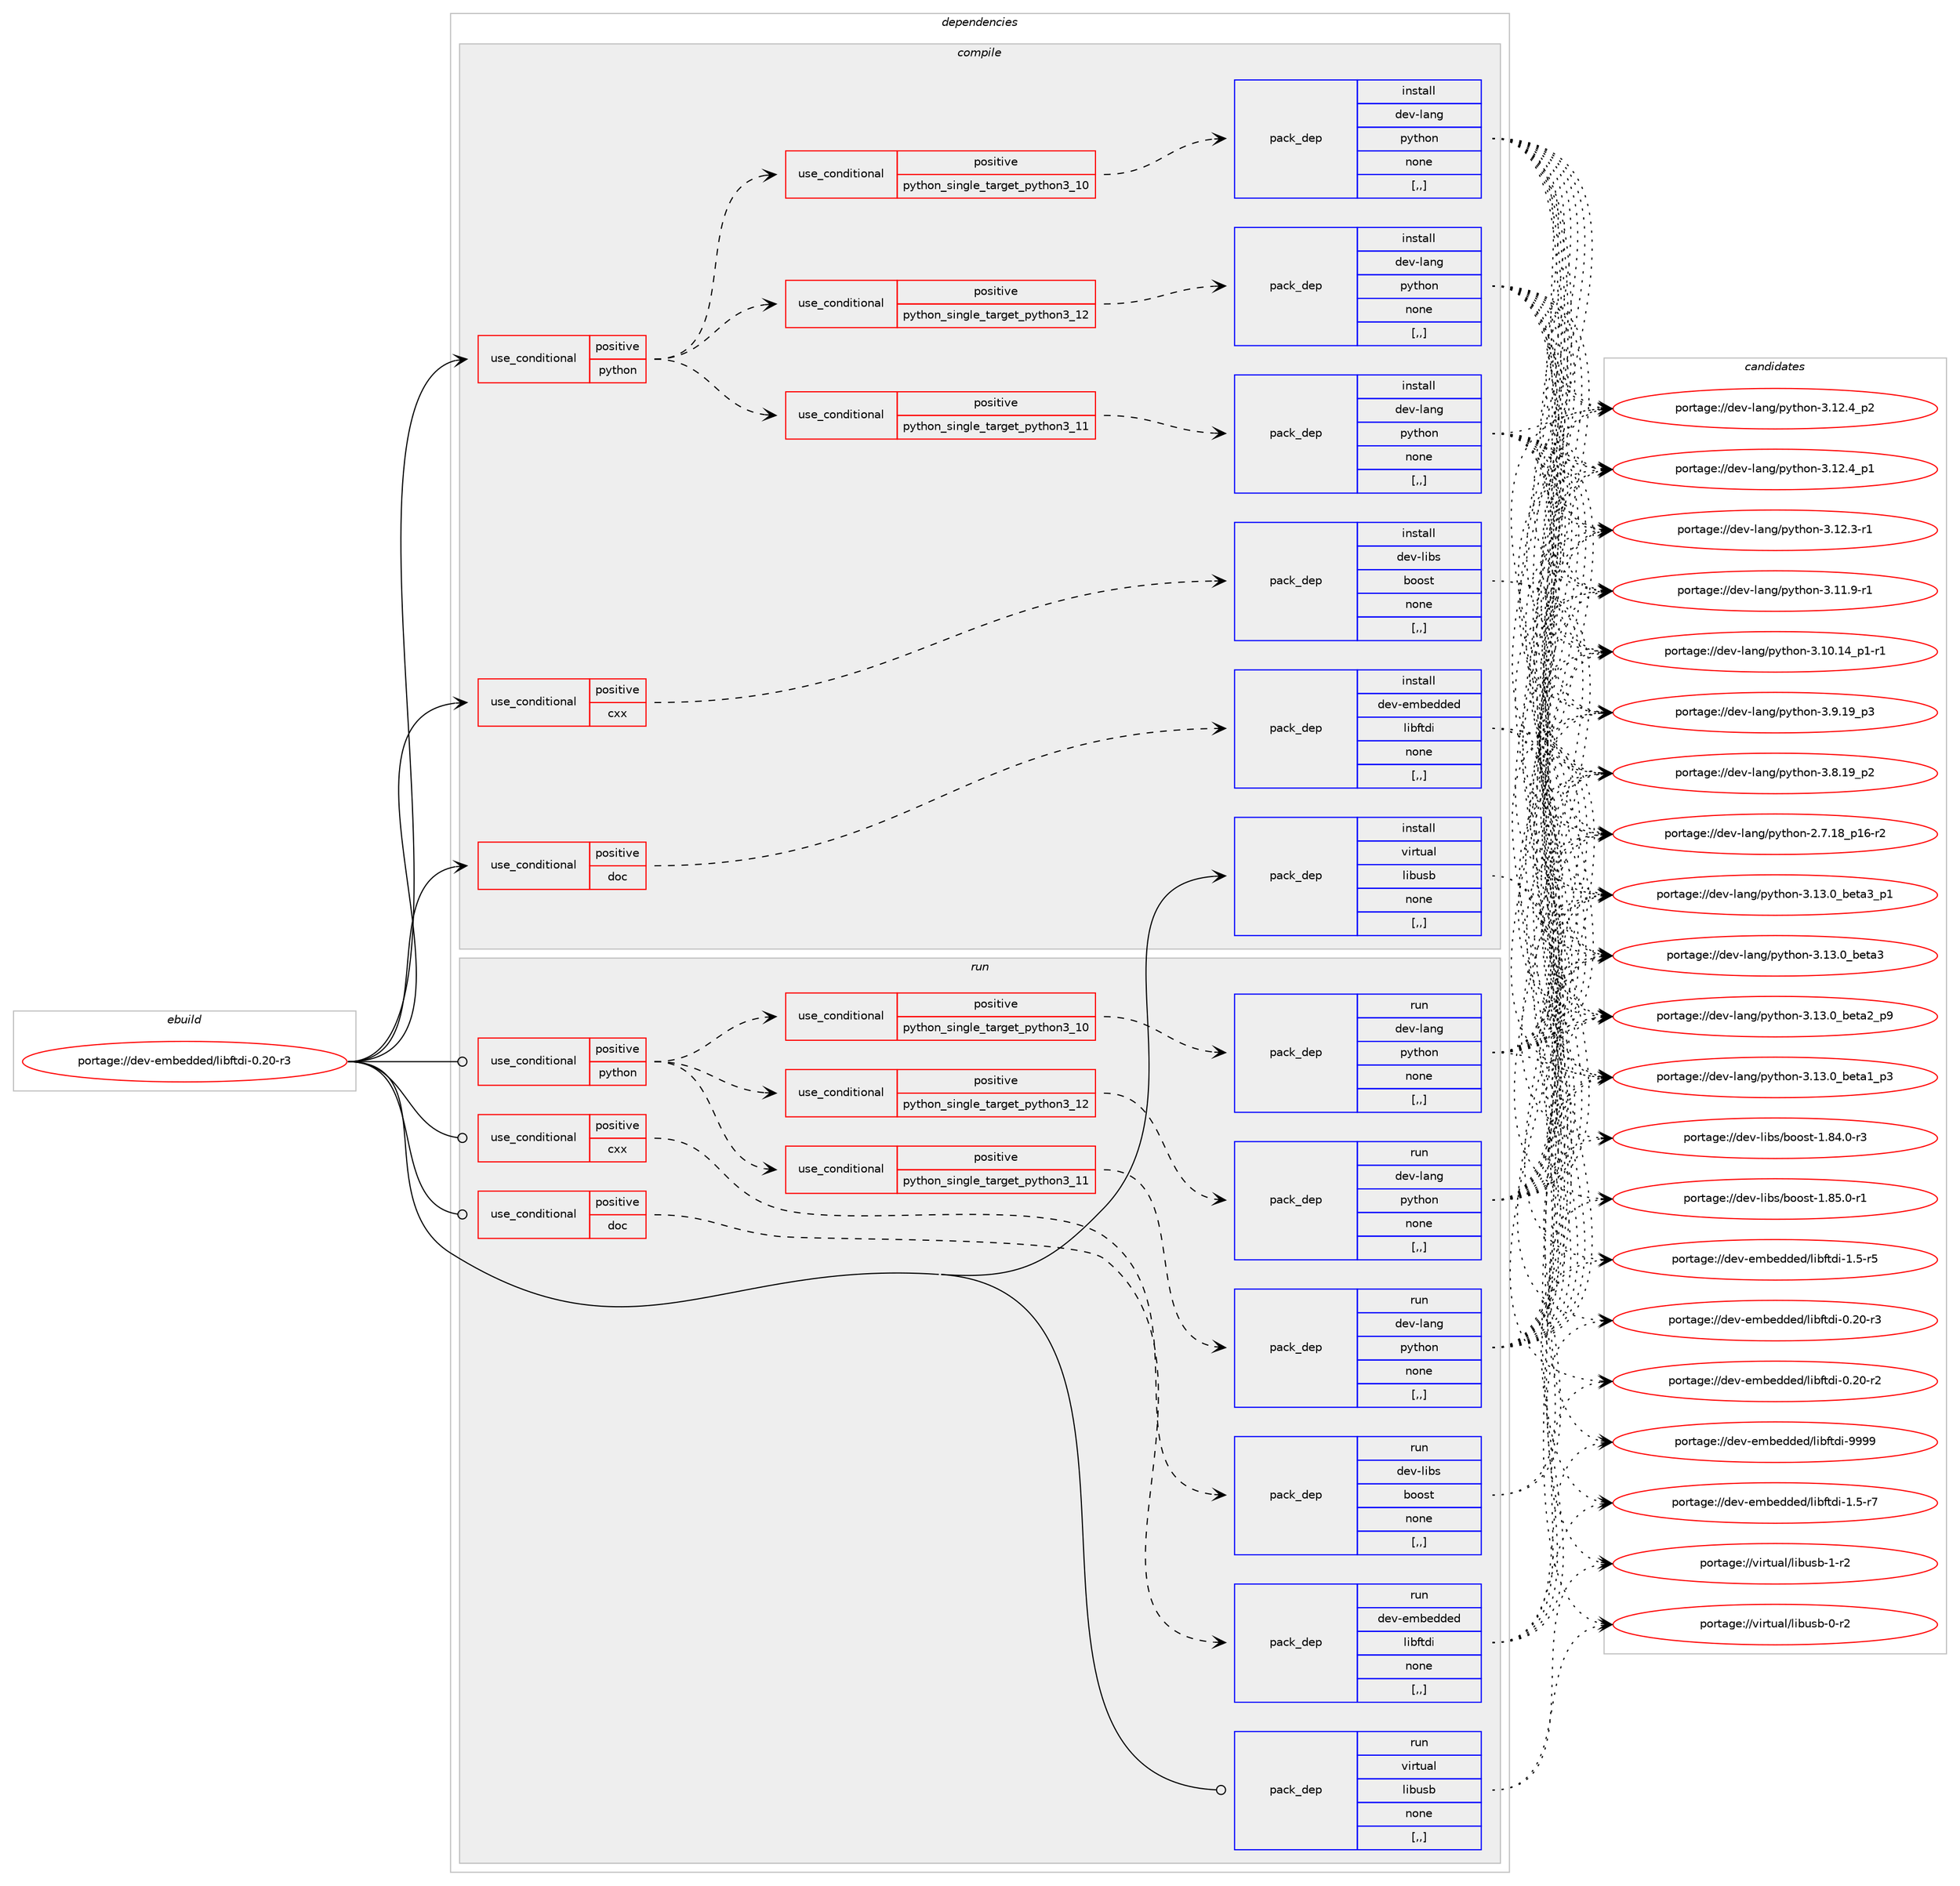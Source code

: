 digraph prolog {

# *************
# Graph options
# *************

newrank=true;
concentrate=true;
compound=true;
graph [rankdir=LR,fontname=Helvetica,fontsize=10,ranksep=1.5];#, ranksep=2.5, nodesep=0.2];
edge  [arrowhead=vee];
node  [fontname=Helvetica,fontsize=10];

# **********
# The ebuild
# **********

subgraph cluster_leftcol {
color=gray;
label=<<i>ebuild</i>>;
id [label="portage://dev-embedded/libftdi-0.20-r3", color=red, width=4, href="../dev-embedded/libftdi-0.20-r3.svg"];
}

# ****************
# The dependencies
# ****************

subgraph cluster_midcol {
color=gray;
label=<<i>dependencies</i>>;
subgraph cluster_compile {
fillcolor="#eeeeee";
style=filled;
label=<<i>compile</i>>;
subgraph cond19515 {
dependency73234 [label=<<TABLE BORDER="0" CELLBORDER="1" CELLSPACING="0" CELLPADDING="4"><TR><TD ROWSPAN="3" CELLPADDING="10">use_conditional</TD></TR><TR><TD>positive</TD></TR><TR><TD>cxx</TD></TR></TABLE>>, shape=none, color=red];
subgraph pack52764 {
dependency73235 [label=<<TABLE BORDER="0" CELLBORDER="1" CELLSPACING="0" CELLPADDING="4" WIDTH="220"><TR><TD ROWSPAN="6" CELLPADDING="30">pack_dep</TD></TR><TR><TD WIDTH="110">install</TD></TR><TR><TD>dev-libs</TD></TR><TR><TD>boost</TD></TR><TR><TD>none</TD></TR><TR><TD>[,,]</TD></TR></TABLE>>, shape=none, color=blue];
}
dependency73234:e -> dependency73235:w [weight=20,style="dashed",arrowhead="vee"];
}
id:e -> dependency73234:w [weight=20,style="solid",arrowhead="vee"];
subgraph cond19516 {
dependency73236 [label=<<TABLE BORDER="0" CELLBORDER="1" CELLSPACING="0" CELLPADDING="4"><TR><TD ROWSPAN="3" CELLPADDING="10">use_conditional</TD></TR><TR><TD>positive</TD></TR><TR><TD>doc</TD></TR></TABLE>>, shape=none, color=red];
subgraph pack52765 {
dependency73237 [label=<<TABLE BORDER="0" CELLBORDER="1" CELLSPACING="0" CELLPADDING="4" WIDTH="220"><TR><TD ROWSPAN="6" CELLPADDING="30">pack_dep</TD></TR><TR><TD WIDTH="110">install</TD></TR><TR><TD>dev-embedded</TD></TR><TR><TD>libftdi</TD></TR><TR><TD>none</TD></TR><TR><TD>[,,]</TD></TR></TABLE>>, shape=none, color=blue];
}
dependency73236:e -> dependency73237:w [weight=20,style="dashed",arrowhead="vee"];
}
id:e -> dependency73236:w [weight=20,style="solid",arrowhead="vee"];
subgraph cond19517 {
dependency73238 [label=<<TABLE BORDER="0" CELLBORDER="1" CELLSPACING="0" CELLPADDING="4"><TR><TD ROWSPAN="3" CELLPADDING="10">use_conditional</TD></TR><TR><TD>positive</TD></TR><TR><TD>python</TD></TR></TABLE>>, shape=none, color=red];
subgraph cond19518 {
dependency73239 [label=<<TABLE BORDER="0" CELLBORDER="1" CELLSPACING="0" CELLPADDING="4"><TR><TD ROWSPAN="3" CELLPADDING="10">use_conditional</TD></TR><TR><TD>positive</TD></TR><TR><TD>python_single_target_python3_10</TD></TR></TABLE>>, shape=none, color=red];
subgraph pack52766 {
dependency73240 [label=<<TABLE BORDER="0" CELLBORDER="1" CELLSPACING="0" CELLPADDING="4" WIDTH="220"><TR><TD ROWSPAN="6" CELLPADDING="30">pack_dep</TD></TR><TR><TD WIDTH="110">install</TD></TR><TR><TD>dev-lang</TD></TR><TR><TD>python</TD></TR><TR><TD>none</TD></TR><TR><TD>[,,]</TD></TR></TABLE>>, shape=none, color=blue];
}
dependency73239:e -> dependency73240:w [weight=20,style="dashed",arrowhead="vee"];
}
dependency73238:e -> dependency73239:w [weight=20,style="dashed",arrowhead="vee"];
subgraph cond19519 {
dependency73241 [label=<<TABLE BORDER="0" CELLBORDER="1" CELLSPACING="0" CELLPADDING="4"><TR><TD ROWSPAN="3" CELLPADDING="10">use_conditional</TD></TR><TR><TD>positive</TD></TR><TR><TD>python_single_target_python3_11</TD></TR></TABLE>>, shape=none, color=red];
subgraph pack52767 {
dependency73242 [label=<<TABLE BORDER="0" CELLBORDER="1" CELLSPACING="0" CELLPADDING="4" WIDTH="220"><TR><TD ROWSPAN="6" CELLPADDING="30">pack_dep</TD></TR><TR><TD WIDTH="110">install</TD></TR><TR><TD>dev-lang</TD></TR><TR><TD>python</TD></TR><TR><TD>none</TD></TR><TR><TD>[,,]</TD></TR></TABLE>>, shape=none, color=blue];
}
dependency73241:e -> dependency73242:w [weight=20,style="dashed",arrowhead="vee"];
}
dependency73238:e -> dependency73241:w [weight=20,style="dashed",arrowhead="vee"];
subgraph cond19520 {
dependency73243 [label=<<TABLE BORDER="0" CELLBORDER="1" CELLSPACING="0" CELLPADDING="4"><TR><TD ROWSPAN="3" CELLPADDING="10">use_conditional</TD></TR><TR><TD>positive</TD></TR><TR><TD>python_single_target_python3_12</TD></TR></TABLE>>, shape=none, color=red];
subgraph pack52768 {
dependency73244 [label=<<TABLE BORDER="0" CELLBORDER="1" CELLSPACING="0" CELLPADDING="4" WIDTH="220"><TR><TD ROWSPAN="6" CELLPADDING="30">pack_dep</TD></TR><TR><TD WIDTH="110">install</TD></TR><TR><TD>dev-lang</TD></TR><TR><TD>python</TD></TR><TR><TD>none</TD></TR><TR><TD>[,,]</TD></TR></TABLE>>, shape=none, color=blue];
}
dependency73243:e -> dependency73244:w [weight=20,style="dashed",arrowhead="vee"];
}
dependency73238:e -> dependency73243:w [weight=20,style="dashed",arrowhead="vee"];
}
id:e -> dependency73238:w [weight=20,style="solid",arrowhead="vee"];
subgraph pack52769 {
dependency73245 [label=<<TABLE BORDER="0" CELLBORDER="1" CELLSPACING="0" CELLPADDING="4" WIDTH="220"><TR><TD ROWSPAN="6" CELLPADDING="30">pack_dep</TD></TR><TR><TD WIDTH="110">install</TD></TR><TR><TD>virtual</TD></TR><TR><TD>libusb</TD></TR><TR><TD>none</TD></TR><TR><TD>[,,]</TD></TR></TABLE>>, shape=none, color=blue];
}
id:e -> dependency73245:w [weight=20,style="solid",arrowhead="vee"];
}
subgraph cluster_compileandrun {
fillcolor="#eeeeee";
style=filled;
label=<<i>compile and run</i>>;
}
subgraph cluster_run {
fillcolor="#eeeeee";
style=filled;
label=<<i>run</i>>;
subgraph cond19521 {
dependency73246 [label=<<TABLE BORDER="0" CELLBORDER="1" CELLSPACING="0" CELLPADDING="4"><TR><TD ROWSPAN="3" CELLPADDING="10">use_conditional</TD></TR><TR><TD>positive</TD></TR><TR><TD>cxx</TD></TR></TABLE>>, shape=none, color=red];
subgraph pack52770 {
dependency73247 [label=<<TABLE BORDER="0" CELLBORDER="1" CELLSPACING="0" CELLPADDING="4" WIDTH="220"><TR><TD ROWSPAN="6" CELLPADDING="30">pack_dep</TD></TR><TR><TD WIDTH="110">run</TD></TR><TR><TD>dev-libs</TD></TR><TR><TD>boost</TD></TR><TR><TD>none</TD></TR><TR><TD>[,,]</TD></TR></TABLE>>, shape=none, color=blue];
}
dependency73246:e -> dependency73247:w [weight=20,style="dashed",arrowhead="vee"];
}
id:e -> dependency73246:w [weight=20,style="solid",arrowhead="odot"];
subgraph cond19522 {
dependency73248 [label=<<TABLE BORDER="0" CELLBORDER="1" CELLSPACING="0" CELLPADDING="4"><TR><TD ROWSPAN="3" CELLPADDING="10">use_conditional</TD></TR><TR><TD>positive</TD></TR><TR><TD>doc</TD></TR></TABLE>>, shape=none, color=red];
subgraph pack52771 {
dependency73249 [label=<<TABLE BORDER="0" CELLBORDER="1" CELLSPACING="0" CELLPADDING="4" WIDTH="220"><TR><TD ROWSPAN="6" CELLPADDING="30">pack_dep</TD></TR><TR><TD WIDTH="110">run</TD></TR><TR><TD>dev-embedded</TD></TR><TR><TD>libftdi</TD></TR><TR><TD>none</TD></TR><TR><TD>[,,]</TD></TR></TABLE>>, shape=none, color=blue];
}
dependency73248:e -> dependency73249:w [weight=20,style="dashed",arrowhead="vee"];
}
id:e -> dependency73248:w [weight=20,style="solid",arrowhead="odot"];
subgraph cond19523 {
dependency73250 [label=<<TABLE BORDER="0" CELLBORDER="1" CELLSPACING="0" CELLPADDING="4"><TR><TD ROWSPAN="3" CELLPADDING="10">use_conditional</TD></TR><TR><TD>positive</TD></TR><TR><TD>python</TD></TR></TABLE>>, shape=none, color=red];
subgraph cond19524 {
dependency73251 [label=<<TABLE BORDER="0" CELLBORDER="1" CELLSPACING="0" CELLPADDING="4"><TR><TD ROWSPAN="3" CELLPADDING="10">use_conditional</TD></TR><TR><TD>positive</TD></TR><TR><TD>python_single_target_python3_10</TD></TR></TABLE>>, shape=none, color=red];
subgraph pack52772 {
dependency73252 [label=<<TABLE BORDER="0" CELLBORDER="1" CELLSPACING="0" CELLPADDING="4" WIDTH="220"><TR><TD ROWSPAN="6" CELLPADDING="30">pack_dep</TD></TR><TR><TD WIDTH="110">run</TD></TR><TR><TD>dev-lang</TD></TR><TR><TD>python</TD></TR><TR><TD>none</TD></TR><TR><TD>[,,]</TD></TR></TABLE>>, shape=none, color=blue];
}
dependency73251:e -> dependency73252:w [weight=20,style="dashed",arrowhead="vee"];
}
dependency73250:e -> dependency73251:w [weight=20,style="dashed",arrowhead="vee"];
subgraph cond19525 {
dependency73253 [label=<<TABLE BORDER="0" CELLBORDER="1" CELLSPACING="0" CELLPADDING="4"><TR><TD ROWSPAN="3" CELLPADDING="10">use_conditional</TD></TR><TR><TD>positive</TD></TR><TR><TD>python_single_target_python3_11</TD></TR></TABLE>>, shape=none, color=red];
subgraph pack52773 {
dependency73254 [label=<<TABLE BORDER="0" CELLBORDER="1" CELLSPACING="0" CELLPADDING="4" WIDTH="220"><TR><TD ROWSPAN="6" CELLPADDING="30">pack_dep</TD></TR><TR><TD WIDTH="110">run</TD></TR><TR><TD>dev-lang</TD></TR><TR><TD>python</TD></TR><TR><TD>none</TD></TR><TR><TD>[,,]</TD></TR></TABLE>>, shape=none, color=blue];
}
dependency73253:e -> dependency73254:w [weight=20,style="dashed",arrowhead="vee"];
}
dependency73250:e -> dependency73253:w [weight=20,style="dashed",arrowhead="vee"];
subgraph cond19526 {
dependency73255 [label=<<TABLE BORDER="0" CELLBORDER="1" CELLSPACING="0" CELLPADDING="4"><TR><TD ROWSPAN="3" CELLPADDING="10">use_conditional</TD></TR><TR><TD>positive</TD></TR><TR><TD>python_single_target_python3_12</TD></TR></TABLE>>, shape=none, color=red];
subgraph pack52774 {
dependency73256 [label=<<TABLE BORDER="0" CELLBORDER="1" CELLSPACING="0" CELLPADDING="4" WIDTH="220"><TR><TD ROWSPAN="6" CELLPADDING="30">pack_dep</TD></TR><TR><TD WIDTH="110">run</TD></TR><TR><TD>dev-lang</TD></TR><TR><TD>python</TD></TR><TR><TD>none</TD></TR><TR><TD>[,,]</TD></TR></TABLE>>, shape=none, color=blue];
}
dependency73255:e -> dependency73256:w [weight=20,style="dashed",arrowhead="vee"];
}
dependency73250:e -> dependency73255:w [weight=20,style="dashed",arrowhead="vee"];
}
id:e -> dependency73250:w [weight=20,style="solid",arrowhead="odot"];
subgraph pack52775 {
dependency73257 [label=<<TABLE BORDER="0" CELLBORDER="1" CELLSPACING="0" CELLPADDING="4" WIDTH="220"><TR><TD ROWSPAN="6" CELLPADDING="30">pack_dep</TD></TR><TR><TD WIDTH="110">run</TD></TR><TR><TD>virtual</TD></TR><TR><TD>libusb</TD></TR><TR><TD>none</TD></TR><TR><TD>[,,]</TD></TR></TABLE>>, shape=none, color=blue];
}
id:e -> dependency73257:w [weight=20,style="solid",arrowhead="odot"];
}
}

# **************
# The candidates
# **************

subgraph cluster_choices {
rank=same;
color=gray;
label=<<i>candidates</i>>;

subgraph choice52764 {
color=black;
nodesep=1;
choice10010111845108105981154798111111115116454946565346484511449 [label="portage://dev-libs/boost-1.85.0-r1", color=red, width=4,href="../dev-libs/boost-1.85.0-r1.svg"];
choice10010111845108105981154798111111115116454946565246484511451 [label="portage://dev-libs/boost-1.84.0-r3", color=red, width=4,href="../dev-libs/boost-1.84.0-r3.svg"];
dependency73235:e -> choice10010111845108105981154798111111115116454946565346484511449:w [style=dotted,weight="100"];
dependency73235:e -> choice10010111845108105981154798111111115116454946565246484511451:w [style=dotted,weight="100"];
}
subgraph choice52765 {
color=black;
nodesep=1;
choice100101118451011099810110010010110047108105981021161001054557575757 [label="portage://dev-embedded/libftdi-9999", color=red, width=4,href="../dev-embedded/libftdi-9999.svg"];
choice10010111845101109981011001001011004710810598102116100105454946534511455 [label="portage://dev-embedded/libftdi-1.5-r7", color=red, width=4,href="../dev-embedded/libftdi-1.5-r7.svg"];
choice10010111845101109981011001001011004710810598102116100105454946534511453 [label="portage://dev-embedded/libftdi-1.5-r5", color=red, width=4,href="../dev-embedded/libftdi-1.5-r5.svg"];
choice1001011184510110998101100100101100471081059810211610010545484650484511451 [label="portage://dev-embedded/libftdi-0.20-r3", color=red, width=4,href="../dev-embedded/libftdi-0.20-r3.svg"];
choice1001011184510110998101100100101100471081059810211610010545484650484511450 [label="portage://dev-embedded/libftdi-0.20-r2", color=red, width=4,href="../dev-embedded/libftdi-0.20-r2.svg"];
dependency73237:e -> choice100101118451011099810110010010110047108105981021161001054557575757:w [style=dotted,weight="100"];
dependency73237:e -> choice10010111845101109981011001001011004710810598102116100105454946534511455:w [style=dotted,weight="100"];
dependency73237:e -> choice10010111845101109981011001001011004710810598102116100105454946534511453:w [style=dotted,weight="100"];
dependency73237:e -> choice1001011184510110998101100100101100471081059810211610010545484650484511451:w [style=dotted,weight="100"];
dependency73237:e -> choice1001011184510110998101100100101100471081059810211610010545484650484511450:w [style=dotted,weight="100"];
}
subgraph choice52766 {
color=black;
nodesep=1;
choice10010111845108971101034711212111610411111045514649514648959810111697519511249 [label="portage://dev-lang/python-3.13.0_beta3_p1", color=red, width=4,href="../dev-lang/python-3.13.0_beta3_p1.svg"];
choice1001011184510897110103471121211161041111104551464951464895981011169751 [label="portage://dev-lang/python-3.13.0_beta3", color=red, width=4,href="../dev-lang/python-3.13.0_beta3.svg"];
choice10010111845108971101034711212111610411111045514649514648959810111697509511257 [label="portage://dev-lang/python-3.13.0_beta2_p9", color=red, width=4,href="../dev-lang/python-3.13.0_beta2_p9.svg"];
choice10010111845108971101034711212111610411111045514649514648959810111697499511251 [label="portage://dev-lang/python-3.13.0_beta1_p3", color=red, width=4,href="../dev-lang/python-3.13.0_beta1_p3.svg"];
choice100101118451089711010347112121116104111110455146495046529511250 [label="portage://dev-lang/python-3.12.4_p2", color=red, width=4,href="../dev-lang/python-3.12.4_p2.svg"];
choice100101118451089711010347112121116104111110455146495046529511249 [label="portage://dev-lang/python-3.12.4_p1", color=red, width=4,href="../dev-lang/python-3.12.4_p1.svg"];
choice100101118451089711010347112121116104111110455146495046514511449 [label="portage://dev-lang/python-3.12.3-r1", color=red, width=4,href="../dev-lang/python-3.12.3-r1.svg"];
choice100101118451089711010347112121116104111110455146494946574511449 [label="portage://dev-lang/python-3.11.9-r1", color=red, width=4,href="../dev-lang/python-3.11.9-r1.svg"];
choice100101118451089711010347112121116104111110455146494846495295112494511449 [label="portage://dev-lang/python-3.10.14_p1-r1", color=red, width=4,href="../dev-lang/python-3.10.14_p1-r1.svg"];
choice100101118451089711010347112121116104111110455146574649579511251 [label="portage://dev-lang/python-3.9.19_p3", color=red, width=4,href="../dev-lang/python-3.9.19_p3.svg"];
choice100101118451089711010347112121116104111110455146564649579511250 [label="portage://dev-lang/python-3.8.19_p2", color=red, width=4,href="../dev-lang/python-3.8.19_p2.svg"];
choice100101118451089711010347112121116104111110455046554649569511249544511450 [label="portage://dev-lang/python-2.7.18_p16-r2", color=red, width=4,href="../dev-lang/python-2.7.18_p16-r2.svg"];
dependency73240:e -> choice10010111845108971101034711212111610411111045514649514648959810111697519511249:w [style=dotted,weight="100"];
dependency73240:e -> choice1001011184510897110103471121211161041111104551464951464895981011169751:w [style=dotted,weight="100"];
dependency73240:e -> choice10010111845108971101034711212111610411111045514649514648959810111697509511257:w [style=dotted,weight="100"];
dependency73240:e -> choice10010111845108971101034711212111610411111045514649514648959810111697499511251:w [style=dotted,weight="100"];
dependency73240:e -> choice100101118451089711010347112121116104111110455146495046529511250:w [style=dotted,weight="100"];
dependency73240:e -> choice100101118451089711010347112121116104111110455146495046529511249:w [style=dotted,weight="100"];
dependency73240:e -> choice100101118451089711010347112121116104111110455146495046514511449:w [style=dotted,weight="100"];
dependency73240:e -> choice100101118451089711010347112121116104111110455146494946574511449:w [style=dotted,weight="100"];
dependency73240:e -> choice100101118451089711010347112121116104111110455146494846495295112494511449:w [style=dotted,weight="100"];
dependency73240:e -> choice100101118451089711010347112121116104111110455146574649579511251:w [style=dotted,weight="100"];
dependency73240:e -> choice100101118451089711010347112121116104111110455146564649579511250:w [style=dotted,weight="100"];
dependency73240:e -> choice100101118451089711010347112121116104111110455046554649569511249544511450:w [style=dotted,weight="100"];
}
subgraph choice52767 {
color=black;
nodesep=1;
choice10010111845108971101034711212111610411111045514649514648959810111697519511249 [label="portage://dev-lang/python-3.13.0_beta3_p1", color=red, width=4,href="../dev-lang/python-3.13.0_beta3_p1.svg"];
choice1001011184510897110103471121211161041111104551464951464895981011169751 [label="portage://dev-lang/python-3.13.0_beta3", color=red, width=4,href="../dev-lang/python-3.13.0_beta3.svg"];
choice10010111845108971101034711212111610411111045514649514648959810111697509511257 [label="portage://dev-lang/python-3.13.0_beta2_p9", color=red, width=4,href="../dev-lang/python-3.13.0_beta2_p9.svg"];
choice10010111845108971101034711212111610411111045514649514648959810111697499511251 [label="portage://dev-lang/python-3.13.0_beta1_p3", color=red, width=4,href="../dev-lang/python-3.13.0_beta1_p3.svg"];
choice100101118451089711010347112121116104111110455146495046529511250 [label="portage://dev-lang/python-3.12.4_p2", color=red, width=4,href="../dev-lang/python-3.12.4_p2.svg"];
choice100101118451089711010347112121116104111110455146495046529511249 [label="portage://dev-lang/python-3.12.4_p1", color=red, width=4,href="../dev-lang/python-3.12.4_p1.svg"];
choice100101118451089711010347112121116104111110455146495046514511449 [label="portage://dev-lang/python-3.12.3-r1", color=red, width=4,href="../dev-lang/python-3.12.3-r1.svg"];
choice100101118451089711010347112121116104111110455146494946574511449 [label="portage://dev-lang/python-3.11.9-r1", color=red, width=4,href="../dev-lang/python-3.11.9-r1.svg"];
choice100101118451089711010347112121116104111110455146494846495295112494511449 [label="portage://dev-lang/python-3.10.14_p1-r1", color=red, width=4,href="../dev-lang/python-3.10.14_p1-r1.svg"];
choice100101118451089711010347112121116104111110455146574649579511251 [label="portage://dev-lang/python-3.9.19_p3", color=red, width=4,href="../dev-lang/python-3.9.19_p3.svg"];
choice100101118451089711010347112121116104111110455146564649579511250 [label="portage://dev-lang/python-3.8.19_p2", color=red, width=4,href="../dev-lang/python-3.8.19_p2.svg"];
choice100101118451089711010347112121116104111110455046554649569511249544511450 [label="portage://dev-lang/python-2.7.18_p16-r2", color=red, width=4,href="../dev-lang/python-2.7.18_p16-r2.svg"];
dependency73242:e -> choice10010111845108971101034711212111610411111045514649514648959810111697519511249:w [style=dotted,weight="100"];
dependency73242:e -> choice1001011184510897110103471121211161041111104551464951464895981011169751:w [style=dotted,weight="100"];
dependency73242:e -> choice10010111845108971101034711212111610411111045514649514648959810111697509511257:w [style=dotted,weight="100"];
dependency73242:e -> choice10010111845108971101034711212111610411111045514649514648959810111697499511251:w [style=dotted,weight="100"];
dependency73242:e -> choice100101118451089711010347112121116104111110455146495046529511250:w [style=dotted,weight="100"];
dependency73242:e -> choice100101118451089711010347112121116104111110455146495046529511249:w [style=dotted,weight="100"];
dependency73242:e -> choice100101118451089711010347112121116104111110455146495046514511449:w [style=dotted,weight="100"];
dependency73242:e -> choice100101118451089711010347112121116104111110455146494946574511449:w [style=dotted,weight="100"];
dependency73242:e -> choice100101118451089711010347112121116104111110455146494846495295112494511449:w [style=dotted,weight="100"];
dependency73242:e -> choice100101118451089711010347112121116104111110455146574649579511251:w [style=dotted,weight="100"];
dependency73242:e -> choice100101118451089711010347112121116104111110455146564649579511250:w [style=dotted,weight="100"];
dependency73242:e -> choice100101118451089711010347112121116104111110455046554649569511249544511450:w [style=dotted,weight="100"];
}
subgraph choice52768 {
color=black;
nodesep=1;
choice10010111845108971101034711212111610411111045514649514648959810111697519511249 [label="portage://dev-lang/python-3.13.0_beta3_p1", color=red, width=4,href="../dev-lang/python-3.13.0_beta3_p1.svg"];
choice1001011184510897110103471121211161041111104551464951464895981011169751 [label="portage://dev-lang/python-3.13.0_beta3", color=red, width=4,href="../dev-lang/python-3.13.0_beta3.svg"];
choice10010111845108971101034711212111610411111045514649514648959810111697509511257 [label="portage://dev-lang/python-3.13.0_beta2_p9", color=red, width=4,href="../dev-lang/python-3.13.0_beta2_p9.svg"];
choice10010111845108971101034711212111610411111045514649514648959810111697499511251 [label="portage://dev-lang/python-3.13.0_beta1_p3", color=red, width=4,href="../dev-lang/python-3.13.0_beta1_p3.svg"];
choice100101118451089711010347112121116104111110455146495046529511250 [label="portage://dev-lang/python-3.12.4_p2", color=red, width=4,href="../dev-lang/python-3.12.4_p2.svg"];
choice100101118451089711010347112121116104111110455146495046529511249 [label="portage://dev-lang/python-3.12.4_p1", color=red, width=4,href="../dev-lang/python-3.12.4_p1.svg"];
choice100101118451089711010347112121116104111110455146495046514511449 [label="portage://dev-lang/python-3.12.3-r1", color=red, width=4,href="../dev-lang/python-3.12.3-r1.svg"];
choice100101118451089711010347112121116104111110455146494946574511449 [label="portage://dev-lang/python-3.11.9-r1", color=red, width=4,href="../dev-lang/python-3.11.9-r1.svg"];
choice100101118451089711010347112121116104111110455146494846495295112494511449 [label="portage://dev-lang/python-3.10.14_p1-r1", color=red, width=4,href="../dev-lang/python-3.10.14_p1-r1.svg"];
choice100101118451089711010347112121116104111110455146574649579511251 [label="portage://dev-lang/python-3.9.19_p3", color=red, width=4,href="../dev-lang/python-3.9.19_p3.svg"];
choice100101118451089711010347112121116104111110455146564649579511250 [label="portage://dev-lang/python-3.8.19_p2", color=red, width=4,href="../dev-lang/python-3.8.19_p2.svg"];
choice100101118451089711010347112121116104111110455046554649569511249544511450 [label="portage://dev-lang/python-2.7.18_p16-r2", color=red, width=4,href="../dev-lang/python-2.7.18_p16-r2.svg"];
dependency73244:e -> choice10010111845108971101034711212111610411111045514649514648959810111697519511249:w [style=dotted,weight="100"];
dependency73244:e -> choice1001011184510897110103471121211161041111104551464951464895981011169751:w [style=dotted,weight="100"];
dependency73244:e -> choice10010111845108971101034711212111610411111045514649514648959810111697509511257:w [style=dotted,weight="100"];
dependency73244:e -> choice10010111845108971101034711212111610411111045514649514648959810111697499511251:w [style=dotted,weight="100"];
dependency73244:e -> choice100101118451089711010347112121116104111110455146495046529511250:w [style=dotted,weight="100"];
dependency73244:e -> choice100101118451089711010347112121116104111110455146495046529511249:w [style=dotted,weight="100"];
dependency73244:e -> choice100101118451089711010347112121116104111110455146495046514511449:w [style=dotted,weight="100"];
dependency73244:e -> choice100101118451089711010347112121116104111110455146494946574511449:w [style=dotted,weight="100"];
dependency73244:e -> choice100101118451089711010347112121116104111110455146494846495295112494511449:w [style=dotted,weight="100"];
dependency73244:e -> choice100101118451089711010347112121116104111110455146574649579511251:w [style=dotted,weight="100"];
dependency73244:e -> choice100101118451089711010347112121116104111110455146564649579511250:w [style=dotted,weight="100"];
dependency73244:e -> choice100101118451089711010347112121116104111110455046554649569511249544511450:w [style=dotted,weight="100"];
}
subgraph choice52769 {
color=black;
nodesep=1;
choice1181051141161179710847108105981171159845494511450 [label="portage://virtual/libusb-1-r2", color=red, width=4,href="../virtual/libusb-1-r2.svg"];
choice1181051141161179710847108105981171159845484511450 [label="portage://virtual/libusb-0-r2", color=red, width=4,href="../virtual/libusb-0-r2.svg"];
dependency73245:e -> choice1181051141161179710847108105981171159845494511450:w [style=dotted,weight="100"];
dependency73245:e -> choice1181051141161179710847108105981171159845484511450:w [style=dotted,weight="100"];
}
subgraph choice52770 {
color=black;
nodesep=1;
choice10010111845108105981154798111111115116454946565346484511449 [label="portage://dev-libs/boost-1.85.0-r1", color=red, width=4,href="../dev-libs/boost-1.85.0-r1.svg"];
choice10010111845108105981154798111111115116454946565246484511451 [label="portage://dev-libs/boost-1.84.0-r3", color=red, width=4,href="../dev-libs/boost-1.84.0-r3.svg"];
dependency73247:e -> choice10010111845108105981154798111111115116454946565346484511449:w [style=dotted,weight="100"];
dependency73247:e -> choice10010111845108105981154798111111115116454946565246484511451:w [style=dotted,weight="100"];
}
subgraph choice52771 {
color=black;
nodesep=1;
choice100101118451011099810110010010110047108105981021161001054557575757 [label="portage://dev-embedded/libftdi-9999", color=red, width=4,href="../dev-embedded/libftdi-9999.svg"];
choice10010111845101109981011001001011004710810598102116100105454946534511455 [label="portage://dev-embedded/libftdi-1.5-r7", color=red, width=4,href="../dev-embedded/libftdi-1.5-r7.svg"];
choice10010111845101109981011001001011004710810598102116100105454946534511453 [label="portage://dev-embedded/libftdi-1.5-r5", color=red, width=4,href="../dev-embedded/libftdi-1.5-r5.svg"];
choice1001011184510110998101100100101100471081059810211610010545484650484511451 [label="portage://dev-embedded/libftdi-0.20-r3", color=red, width=4,href="../dev-embedded/libftdi-0.20-r3.svg"];
choice1001011184510110998101100100101100471081059810211610010545484650484511450 [label="portage://dev-embedded/libftdi-0.20-r2", color=red, width=4,href="../dev-embedded/libftdi-0.20-r2.svg"];
dependency73249:e -> choice100101118451011099810110010010110047108105981021161001054557575757:w [style=dotted,weight="100"];
dependency73249:e -> choice10010111845101109981011001001011004710810598102116100105454946534511455:w [style=dotted,weight="100"];
dependency73249:e -> choice10010111845101109981011001001011004710810598102116100105454946534511453:w [style=dotted,weight="100"];
dependency73249:e -> choice1001011184510110998101100100101100471081059810211610010545484650484511451:w [style=dotted,weight="100"];
dependency73249:e -> choice1001011184510110998101100100101100471081059810211610010545484650484511450:w [style=dotted,weight="100"];
}
subgraph choice52772 {
color=black;
nodesep=1;
choice10010111845108971101034711212111610411111045514649514648959810111697519511249 [label="portage://dev-lang/python-3.13.0_beta3_p1", color=red, width=4,href="../dev-lang/python-3.13.0_beta3_p1.svg"];
choice1001011184510897110103471121211161041111104551464951464895981011169751 [label="portage://dev-lang/python-3.13.0_beta3", color=red, width=4,href="../dev-lang/python-3.13.0_beta3.svg"];
choice10010111845108971101034711212111610411111045514649514648959810111697509511257 [label="portage://dev-lang/python-3.13.0_beta2_p9", color=red, width=4,href="../dev-lang/python-3.13.0_beta2_p9.svg"];
choice10010111845108971101034711212111610411111045514649514648959810111697499511251 [label="portage://dev-lang/python-3.13.0_beta1_p3", color=red, width=4,href="../dev-lang/python-3.13.0_beta1_p3.svg"];
choice100101118451089711010347112121116104111110455146495046529511250 [label="portage://dev-lang/python-3.12.4_p2", color=red, width=4,href="../dev-lang/python-3.12.4_p2.svg"];
choice100101118451089711010347112121116104111110455146495046529511249 [label="portage://dev-lang/python-3.12.4_p1", color=red, width=4,href="../dev-lang/python-3.12.4_p1.svg"];
choice100101118451089711010347112121116104111110455146495046514511449 [label="portage://dev-lang/python-3.12.3-r1", color=red, width=4,href="../dev-lang/python-3.12.3-r1.svg"];
choice100101118451089711010347112121116104111110455146494946574511449 [label="portage://dev-lang/python-3.11.9-r1", color=red, width=4,href="../dev-lang/python-3.11.9-r1.svg"];
choice100101118451089711010347112121116104111110455146494846495295112494511449 [label="portage://dev-lang/python-3.10.14_p1-r1", color=red, width=4,href="../dev-lang/python-3.10.14_p1-r1.svg"];
choice100101118451089711010347112121116104111110455146574649579511251 [label="portage://dev-lang/python-3.9.19_p3", color=red, width=4,href="../dev-lang/python-3.9.19_p3.svg"];
choice100101118451089711010347112121116104111110455146564649579511250 [label="portage://dev-lang/python-3.8.19_p2", color=red, width=4,href="../dev-lang/python-3.8.19_p2.svg"];
choice100101118451089711010347112121116104111110455046554649569511249544511450 [label="portage://dev-lang/python-2.7.18_p16-r2", color=red, width=4,href="../dev-lang/python-2.7.18_p16-r2.svg"];
dependency73252:e -> choice10010111845108971101034711212111610411111045514649514648959810111697519511249:w [style=dotted,weight="100"];
dependency73252:e -> choice1001011184510897110103471121211161041111104551464951464895981011169751:w [style=dotted,weight="100"];
dependency73252:e -> choice10010111845108971101034711212111610411111045514649514648959810111697509511257:w [style=dotted,weight="100"];
dependency73252:e -> choice10010111845108971101034711212111610411111045514649514648959810111697499511251:w [style=dotted,weight="100"];
dependency73252:e -> choice100101118451089711010347112121116104111110455146495046529511250:w [style=dotted,weight="100"];
dependency73252:e -> choice100101118451089711010347112121116104111110455146495046529511249:w [style=dotted,weight="100"];
dependency73252:e -> choice100101118451089711010347112121116104111110455146495046514511449:w [style=dotted,weight="100"];
dependency73252:e -> choice100101118451089711010347112121116104111110455146494946574511449:w [style=dotted,weight="100"];
dependency73252:e -> choice100101118451089711010347112121116104111110455146494846495295112494511449:w [style=dotted,weight="100"];
dependency73252:e -> choice100101118451089711010347112121116104111110455146574649579511251:w [style=dotted,weight="100"];
dependency73252:e -> choice100101118451089711010347112121116104111110455146564649579511250:w [style=dotted,weight="100"];
dependency73252:e -> choice100101118451089711010347112121116104111110455046554649569511249544511450:w [style=dotted,weight="100"];
}
subgraph choice52773 {
color=black;
nodesep=1;
choice10010111845108971101034711212111610411111045514649514648959810111697519511249 [label="portage://dev-lang/python-3.13.0_beta3_p1", color=red, width=4,href="../dev-lang/python-3.13.0_beta3_p1.svg"];
choice1001011184510897110103471121211161041111104551464951464895981011169751 [label="portage://dev-lang/python-3.13.0_beta3", color=red, width=4,href="../dev-lang/python-3.13.0_beta3.svg"];
choice10010111845108971101034711212111610411111045514649514648959810111697509511257 [label="portage://dev-lang/python-3.13.0_beta2_p9", color=red, width=4,href="../dev-lang/python-3.13.0_beta2_p9.svg"];
choice10010111845108971101034711212111610411111045514649514648959810111697499511251 [label="portage://dev-lang/python-3.13.0_beta1_p3", color=red, width=4,href="../dev-lang/python-3.13.0_beta1_p3.svg"];
choice100101118451089711010347112121116104111110455146495046529511250 [label="portage://dev-lang/python-3.12.4_p2", color=red, width=4,href="../dev-lang/python-3.12.4_p2.svg"];
choice100101118451089711010347112121116104111110455146495046529511249 [label="portage://dev-lang/python-3.12.4_p1", color=red, width=4,href="../dev-lang/python-3.12.4_p1.svg"];
choice100101118451089711010347112121116104111110455146495046514511449 [label="portage://dev-lang/python-3.12.3-r1", color=red, width=4,href="../dev-lang/python-3.12.3-r1.svg"];
choice100101118451089711010347112121116104111110455146494946574511449 [label="portage://dev-lang/python-3.11.9-r1", color=red, width=4,href="../dev-lang/python-3.11.9-r1.svg"];
choice100101118451089711010347112121116104111110455146494846495295112494511449 [label="portage://dev-lang/python-3.10.14_p1-r1", color=red, width=4,href="../dev-lang/python-3.10.14_p1-r1.svg"];
choice100101118451089711010347112121116104111110455146574649579511251 [label="portage://dev-lang/python-3.9.19_p3", color=red, width=4,href="../dev-lang/python-3.9.19_p3.svg"];
choice100101118451089711010347112121116104111110455146564649579511250 [label="portage://dev-lang/python-3.8.19_p2", color=red, width=4,href="../dev-lang/python-3.8.19_p2.svg"];
choice100101118451089711010347112121116104111110455046554649569511249544511450 [label="portage://dev-lang/python-2.7.18_p16-r2", color=red, width=4,href="../dev-lang/python-2.7.18_p16-r2.svg"];
dependency73254:e -> choice10010111845108971101034711212111610411111045514649514648959810111697519511249:w [style=dotted,weight="100"];
dependency73254:e -> choice1001011184510897110103471121211161041111104551464951464895981011169751:w [style=dotted,weight="100"];
dependency73254:e -> choice10010111845108971101034711212111610411111045514649514648959810111697509511257:w [style=dotted,weight="100"];
dependency73254:e -> choice10010111845108971101034711212111610411111045514649514648959810111697499511251:w [style=dotted,weight="100"];
dependency73254:e -> choice100101118451089711010347112121116104111110455146495046529511250:w [style=dotted,weight="100"];
dependency73254:e -> choice100101118451089711010347112121116104111110455146495046529511249:w [style=dotted,weight="100"];
dependency73254:e -> choice100101118451089711010347112121116104111110455146495046514511449:w [style=dotted,weight="100"];
dependency73254:e -> choice100101118451089711010347112121116104111110455146494946574511449:w [style=dotted,weight="100"];
dependency73254:e -> choice100101118451089711010347112121116104111110455146494846495295112494511449:w [style=dotted,weight="100"];
dependency73254:e -> choice100101118451089711010347112121116104111110455146574649579511251:w [style=dotted,weight="100"];
dependency73254:e -> choice100101118451089711010347112121116104111110455146564649579511250:w [style=dotted,weight="100"];
dependency73254:e -> choice100101118451089711010347112121116104111110455046554649569511249544511450:w [style=dotted,weight="100"];
}
subgraph choice52774 {
color=black;
nodesep=1;
choice10010111845108971101034711212111610411111045514649514648959810111697519511249 [label="portage://dev-lang/python-3.13.0_beta3_p1", color=red, width=4,href="../dev-lang/python-3.13.0_beta3_p1.svg"];
choice1001011184510897110103471121211161041111104551464951464895981011169751 [label="portage://dev-lang/python-3.13.0_beta3", color=red, width=4,href="../dev-lang/python-3.13.0_beta3.svg"];
choice10010111845108971101034711212111610411111045514649514648959810111697509511257 [label="portage://dev-lang/python-3.13.0_beta2_p9", color=red, width=4,href="../dev-lang/python-3.13.0_beta2_p9.svg"];
choice10010111845108971101034711212111610411111045514649514648959810111697499511251 [label="portage://dev-lang/python-3.13.0_beta1_p3", color=red, width=4,href="../dev-lang/python-3.13.0_beta1_p3.svg"];
choice100101118451089711010347112121116104111110455146495046529511250 [label="portage://dev-lang/python-3.12.4_p2", color=red, width=4,href="../dev-lang/python-3.12.4_p2.svg"];
choice100101118451089711010347112121116104111110455146495046529511249 [label="portage://dev-lang/python-3.12.4_p1", color=red, width=4,href="../dev-lang/python-3.12.4_p1.svg"];
choice100101118451089711010347112121116104111110455146495046514511449 [label="portage://dev-lang/python-3.12.3-r1", color=red, width=4,href="../dev-lang/python-3.12.3-r1.svg"];
choice100101118451089711010347112121116104111110455146494946574511449 [label="portage://dev-lang/python-3.11.9-r1", color=red, width=4,href="../dev-lang/python-3.11.9-r1.svg"];
choice100101118451089711010347112121116104111110455146494846495295112494511449 [label="portage://dev-lang/python-3.10.14_p1-r1", color=red, width=4,href="../dev-lang/python-3.10.14_p1-r1.svg"];
choice100101118451089711010347112121116104111110455146574649579511251 [label="portage://dev-lang/python-3.9.19_p3", color=red, width=4,href="../dev-lang/python-3.9.19_p3.svg"];
choice100101118451089711010347112121116104111110455146564649579511250 [label="portage://dev-lang/python-3.8.19_p2", color=red, width=4,href="../dev-lang/python-3.8.19_p2.svg"];
choice100101118451089711010347112121116104111110455046554649569511249544511450 [label="portage://dev-lang/python-2.7.18_p16-r2", color=red, width=4,href="../dev-lang/python-2.7.18_p16-r2.svg"];
dependency73256:e -> choice10010111845108971101034711212111610411111045514649514648959810111697519511249:w [style=dotted,weight="100"];
dependency73256:e -> choice1001011184510897110103471121211161041111104551464951464895981011169751:w [style=dotted,weight="100"];
dependency73256:e -> choice10010111845108971101034711212111610411111045514649514648959810111697509511257:w [style=dotted,weight="100"];
dependency73256:e -> choice10010111845108971101034711212111610411111045514649514648959810111697499511251:w [style=dotted,weight="100"];
dependency73256:e -> choice100101118451089711010347112121116104111110455146495046529511250:w [style=dotted,weight="100"];
dependency73256:e -> choice100101118451089711010347112121116104111110455146495046529511249:w [style=dotted,weight="100"];
dependency73256:e -> choice100101118451089711010347112121116104111110455146495046514511449:w [style=dotted,weight="100"];
dependency73256:e -> choice100101118451089711010347112121116104111110455146494946574511449:w [style=dotted,weight="100"];
dependency73256:e -> choice100101118451089711010347112121116104111110455146494846495295112494511449:w [style=dotted,weight="100"];
dependency73256:e -> choice100101118451089711010347112121116104111110455146574649579511251:w [style=dotted,weight="100"];
dependency73256:e -> choice100101118451089711010347112121116104111110455146564649579511250:w [style=dotted,weight="100"];
dependency73256:e -> choice100101118451089711010347112121116104111110455046554649569511249544511450:w [style=dotted,weight="100"];
}
subgraph choice52775 {
color=black;
nodesep=1;
choice1181051141161179710847108105981171159845494511450 [label="portage://virtual/libusb-1-r2", color=red, width=4,href="../virtual/libusb-1-r2.svg"];
choice1181051141161179710847108105981171159845484511450 [label="portage://virtual/libusb-0-r2", color=red, width=4,href="../virtual/libusb-0-r2.svg"];
dependency73257:e -> choice1181051141161179710847108105981171159845494511450:w [style=dotted,weight="100"];
dependency73257:e -> choice1181051141161179710847108105981171159845484511450:w [style=dotted,weight="100"];
}
}

}
